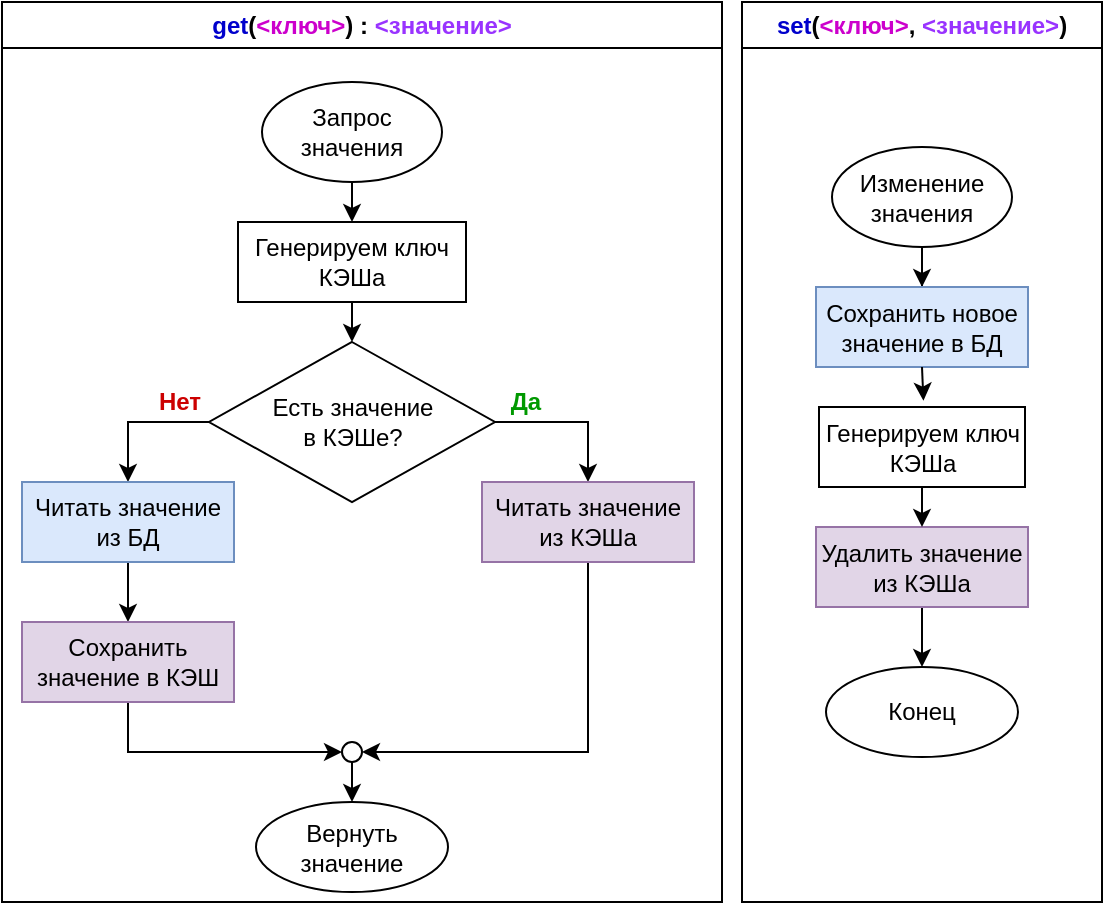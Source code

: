 <mxfile version="24.4.0" type="device">
  <diagram name="Страница — 1" id="Uzze-rQOM0xrlg0W1f9z">
    <mxGraphModel dx="883" dy="514" grid="1" gridSize="10" guides="1" tooltips="1" connect="1" arrows="1" fold="1" page="1" pageScale="1" pageWidth="827" pageHeight="1169" math="0" shadow="0">
      <root>
        <mxCell id="0" />
        <mxCell id="1" parent="0" />
        <mxCell id="tLjwYJKOucW_PdyUDlWu-29" style="edgeStyle=orthogonalEdgeStyle;rounded=0;orthogonalLoop=1;jettySize=auto;html=1;exitX=0;exitY=0.5;exitDx=0;exitDy=0;entryX=0.5;entryY=0;entryDx=0;entryDy=0;" edge="1" parent="1" source="tLjwYJKOucW_PdyUDlWu-13" target="tLjwYJKOucW_PdyUDlWu-15">
          <mxGeometry relative="1" as="geometry" />
        </mxCell>
        <mxCell id="tLjwYJKOucW_PdyUDlWu-13" value="Есть значение&lt;br&gt;в КЭШе?" style="rhombus;whiteSpace=wrap;html=1;" vertex="1" parent="1">
          <mxGeometry x="273.5" y="340" width="143" height="80" as="geometry" />
        </mxCell>
        <mxCell id="tLjwYJKOucW_PdyUDlWu-14" value="Вернуть&lt;br&gt;значение" style="ellipse;whiteSpace=wrap;html=1;" vertex="1" parent="1">
          <mxGeometry x="297" y="570" width="96" height="45" as="geometry" />
        </mxCell>
        <mxCell id="tLjwYJKOucW_PdyUDlWu-21" style="edgeStyle=orthogonalEdgeStyle;rounded=0;orthogonalLoop=1;jettySize=auto;html=1;entryX=0.5;entryY=0;entryDx=0;entryDy=0;" edge="1" parent="1" source="tLjwYJKOucW_PdyUDlWu-15" target="tLjwYJKOucW_PdyUDlWu-16">
          <mxGeometry relative="1" as="geometry" />
        </mxCell>
        <mxCell id="tLjwYJKOucW_PdyUDlWu-15" value="Читать значение&lt;br&gt;из БД" style="rounded=0;whiteSpace=wrap;html=1;fillColor=#dae8fc;strokeColor=#6c8ebf;" vertex="1" parent="1">
          <mxGeometry x="180" y="410" width="106" height="40" as="geometry" />
        </mxCell>
        <mxCell id="tLjwYJKOucW_PdyUDlWu-32" style="edgeStyle=orthogonalEdgeStyle;rounded=0;orthogonalLoop=1;jettySize=auto;html=1;exitX=0.5;exitY=1;exitDx=0;exitDy=0;entryX=0;entryY=0.5;entryDx=0;entryDy=0;" edge="1" parent="1" source="tLjwYJKOucW_PdyUDlWu-16" target="tLjwYJKOucW_PdyUDlWu-17">
          <mxGeometry relative="1" as="geometry" />
        </mxCell>
        <mxCell id="tLjwYJKOucW_PdyUDlWu-16" value="Сохранить значение в КЭШ" style="rounded=0;whiteSpace=wrap;html=1;fillColor=#e1d5e7;strokeColor=#9673a6;" vertex="1" parent="1">
          <mxGeometry x="180" y="480" width="106" height="40" as="geometry" />
        </mxCell>
        <mxCell id="tLjwYJKOucW_PdyUDlWu-18" style="edgeStyle=orthogonalEdgeStyle;rounded=0;orthogonalLoop=1;jettySize=auto;html=1;exitX=0.5;exitY=1;exitDx=0;exitDy=0;entryX=0.5;entryY=0;entryDx=0;entryDy=0;" edge="1" parent="1" source="tLjwYJKOucW_PdyUDlWu-17" target="tLjwYJKOucW_PdyUDlWu-14">
          <mxGeometry relative="1" as="geometry" />
        </mxCell>
        <mxCell id="tLjwYJKOucW_PdyUDlWu-17" value="" style="ellipse;whiteSpace=wrap;html=1;aspect=fixed;" vertex="1" parent="1">
          <mxGeometry x="340" y="540" width="10" height="10" as="geometry" />
        </mxCell>
        <mxCell id="tLjwYJKOucW_PdyUDlWu-30" style="edgeStyle=orthogonalEdgeStyle;rounded=0;orthogonalLoop=1;jettySize=auto;html=1;exitX=0;exitY=1;exitDx=0;exitDy=0;entryX=0.5;entryY=0;entryDx=0;entryDy=0;" edge="1" parent="1" source="tLjwYJKOucW_PdyUDlWu-25" target="tLjwYJKOucW_PdyUDlWu-28">
          <mxGeometry relative="1" as="geometry">
            <Array as="points">
              <mxPoint x="463" y="380" />
            </Array>
          </mxGeometry>
        </mxCell>
        <mxCell id="tLjwYJKOucW_PdyUDlWu-25" value="&lt;b&gt;&lt;font color=&quot;#009900&quot;&gt;Да&lt;/font&gt;&lt;/b&gt;" style="text;html=1;align=center;verticalAlign=middle;whiteSpace=wrap;rounded=0;" vertex="1" parent="1">
          <mxGeometry x="416.5" y="360" width="30" height="20" as="geometry" />
        </mxCell>
        <mxCell id="tLjwYJKOucW_PdyUDlWu-26" value="&lt;b&gt;&lt;font color=&quot;#cc0000&quot;&gt;Нет&lt;/font&gt;&lt;/b&gt;" style="text;html=1;align=center;verticalAlign=middle;whiteSpace=wrap;rounded=0;" vertex="1" parent="1">
          <mxGeometry x="243.5" y="360" width="30" height="20" as="geometry" />
        </mxCell>
        <mxCell id="tLjwYJKOucW_PdyUDlWu-33" style="edgeStyle=orthogonalEdgeStyle;rounded=0;orthogonalLoop=1;jettySize=auto;html=1;exitX=0.5;exitY=1;exitDx=0;exitDy=0;entryX=1;entryY=0.5;entryDx=0;entryDy=0;" edge="1" parent="1" source="tLjwYJKOucW_PdyUDlWu-28" target="tLjwYJKOucW_PdyUDlWu-17">
          <mxGeometry relative="1" as="geometry" />
        </mxCell>
        <mxCell id="tLjwYJKOucW_PdyUDlWu-28" value="Читать значение&lt;br&gt;из КЭШа" style="rounded=0;whiteSpace=wrap;html=1;fillColor=#e1d5e7;strokeColor=#9673a6;" vertex="1" parent="1">
          <mxGeometry x="410" y="410" width="106" height="40" as="geometry" />
        </mxCell>
        <mxCell id="tLjwYJKOucW_PdyUDlWu-40" value="&lt;font color=&quot;#0000cc&quot;&gt;get&lt;/font&gt;(&lt;font color=&quot;#cc00cc&quot;&gt;&amp;lt;ключ&amp;gt;&lt;/font&gt;) : &lt;font color=&quot;#9933ff&quot;&gt;&amp;lt;значение&amp;gt;&lt;/font&gt;" style="swimlane;whiteSpace=wrap;html=1;" vertex="1" parent="1">
          <mxGeometry x="170" y="170" width="360" height="450" as="geometry" />
        </mxCell>
        <mxCell id="tLjwYJKOucW_PdyUDlWu-47" style="edgeStyle=orthogonalEdgeStyle;rounded=0;orthogonalLoop=1;jettySize=auto;html=1;exitX=0.5;exitY=1;exitDx=0;exitDy=0;entryX=0.5;entryY=0;entryDx=0;entryDy=0;" edge="1" parent="tLjwYJKOucW_PdyUDlWu-40" source="tLjwYJKOucW_PdyUDlWu-12" target="tLjwYJKOucW_PdyUDlWu-46">
          <mxGeometry relative="1" as="geometry" />
        </mxCell>
        <mxCell id="tLjwYJKOucW_PdyUDlWu-12" value="Запрос&lt;br&gt;значения" style="ellipse;whiteSpace=wrap;html=1;" vertex="1" parent="tLjwYJKOucW_PdyUDlWu-40">
          <mxGeometry x="130" y="40" width="90" height="50" as="geometry" />
        </mxCell>
        <mxCell id="tLjwYJKOucW_PdyUDlWu-48" style="edgeStyle=orthogonalEdgeStyle;rounded=0;orthogonalLoop=1;jettySize=auto;html=1;exitX=0.5;exitY=1;exitDx=0;exitDy=0;" edge="1" parent="tLjwYJKOucW_PdyUDlWu-40" source="tLjwYJKOucW_PdyUDlWu-46">
          <mxGeometry relative="1" as="geometry">
            <mxPoint x="175" y="170" as="targetPoint" />
          </mxGeometry>
        </mxCell>
        <mxCell id="tLjwYJKOucW_PdyUDlWu-46" value="Генерируем ключ КЭШа" style="rounded=0;whiteSpace=wrap;html=1;" vertex="1" parent="tLjwYJKOucW_PdyUDlWu-40">
          <mxGeometry x="118" y="110" width="114" height="40" as="geometry" />
        </mxCell>
        <mxCell id="tLjwYJKOucW_PdyUDlWu-41" value="&lt;font color=&quot;#0000cc&quot;&gt;set&lt;/font&gt;(&lt;font color=&quot;#cc00cc&quot;&gt;&amp;lt;ключ&amp;gt;&lt;/font&gt;, &lt;font color=&quot;#9933ff&quot;&gt;&amp;lt;значение&amp;gt;&lt;/font&gt;)" style="swimlane;whiteSpace=wrap;html=1;" vertex="1" parent="1">
          <mxGeometry x="540" y="170" width="180" height="450" as="geometry" />
        </mxCell>
        <mxCell id="tLjwYJKOucW_PdyUDlWu-44" style="edgeStyle=orthogonalEdgeStyle;rounded=0;orthogonalLoop=1;jettySize=auto;html=1;entryX=0.5;entryY=0;entryDx=0;entryDy=0;" edge="1" parent="tLjwYJKOucW_PdyUDlWu-41" source="tLjwYJKOucW_PdyUDlWu-35" target="tLjwYJKOucW_PdyUDlWu-42">
          <mxGeometry relative="1" as="geometry" />
        </mxCell>
        <mxCell id="tLjwYJKOucW_PdyUDlWu-35" value="Изменение&lt;br&gt;значения" style="ellipse;whiteSpace=wrap;html=1;" vertex="1" parent="tLjwYJKOucW_PdyUDlWu-41">
          <mxGeometry x="45" y="72.5" width="90" height="50" as="geometry" />
        </mxCell>
        <mxCell id="tLjwYJKOucW_PdyUDlWu-39" style="edgeStyle=orthogonalEdgeStyle;rounded=0;orthogonalLoop=1;jettySize=auto;html=1;exitX=0.5;exitY=1;exitDx=0;exitDy=0;entryX=0.5;entryY=0;entryDx=0;entryDy=0;" edge="1" parent="tLjwYJKOucW_PdyUDlWu-41" source="tLjwYJKOucW_PdyUDlWu-36" target="tLjwYJKOucW_PdyUDlWu-37">
          <mxGeometry relative="1" as="geometry" />
        </mxCell>
        <mxCell id="tLjwYJKOucW_PdyUDlWu-36" value="Удалить значение&lt;br&gt;из КЭШа" style="rounded=0;whiteSpace=wrap;html=1;fillColor=#e1d5e7;strokeColor=#9673a6;" vertex="1" parent="tLjwYJKOucW_PdyUDlWu-41">
          <mxGeometry x="37" y="262.5" width="106" height="40" as="geometry" />
        </mxCell>
        <mxCell id="tLjwYJKOucW_PdyUDlWu-37" value="Конец" style="ellipse;whiteSpace=wrap;html=1;" vertex="1" parent="tLjwYJKOucW_PdyUDlWu-41">
          <mxGeometry x="42" y="332.5" width="96" height="45" as="geometry" />
        </mxCell>
        <mxCell id="tLjwYJKOucW_PdyUDlWu-42" value="Сохранить новое значение в БД" style="rounded=0;whiteSpace=wrap;html=1;fillColor=#dae8fc;strokeColor=#6c8ebf;" vertex="1" parent="tLjwYJKOucW_PdyUDlWu-41">
          <mxGeometry x="37" y="142.5" width="106" height="40" as="geometry" />
        </mxCell>
        <mxCell id="tLjwYJKOucW_PdyUDlWu-53" style="edgeStyle=orthogonalEdgeStyle;rounded=0;orthogonalLoop=1;jettySize=auto;html=1;exitX=0.5;exitY=1;exitDx=0;exitDy=0;entryX=0.5;entryY=0;entryDx=0;entryDy=0;" edge="1" parent="tLjwYJKOucW_PdyUDlWu-41" source="tLjwYJKOucW_PdyUDlWu-49" target="tLjwYJKOucW_PdyUDlWu-36">
          <mxGeometry relative="1" as="geometry" />
        </mxCell>
        <mxCell id="tLjwYJKOucW_PdyUDlWu-49" value="Генерируем ключ КЭШа" style="rounded=0;whiteSpace=wrap;html=1;" vertex="1" parent="tLjwYJKOucW_PdyUDlWu-41">
          <mxGeometry x="38.5" y="202.5" width="103" height="40" as="geometry" />
        </mxCell>
        <mxCell id="tLjwYJKOucW_PdyUDlWu-50" style="edgeStyle=orthogonalEdgeStyle;rounded=0;orthogonalLoop=1;jettySize=auto;html=1;exitX=0.5;exitY=1;exitDx=0;exitDy=0;entryX=0.507;entryY=-0.079;entryDx=0;entryDy=0;entryPerimeter=0;" edge="1" parent="tLjwYJKOucW_PdyUDlWu-41" source="tLjwYJKOucW_PdyUDlWu-42" target="tLjwYJKOucW_PdyUDlWu-49">
          <mxGeometry relative="1" as="geometry" />
        </mxCell>
      </root>
    </mxGraphModel>
  </diagram>
</mxfile>
